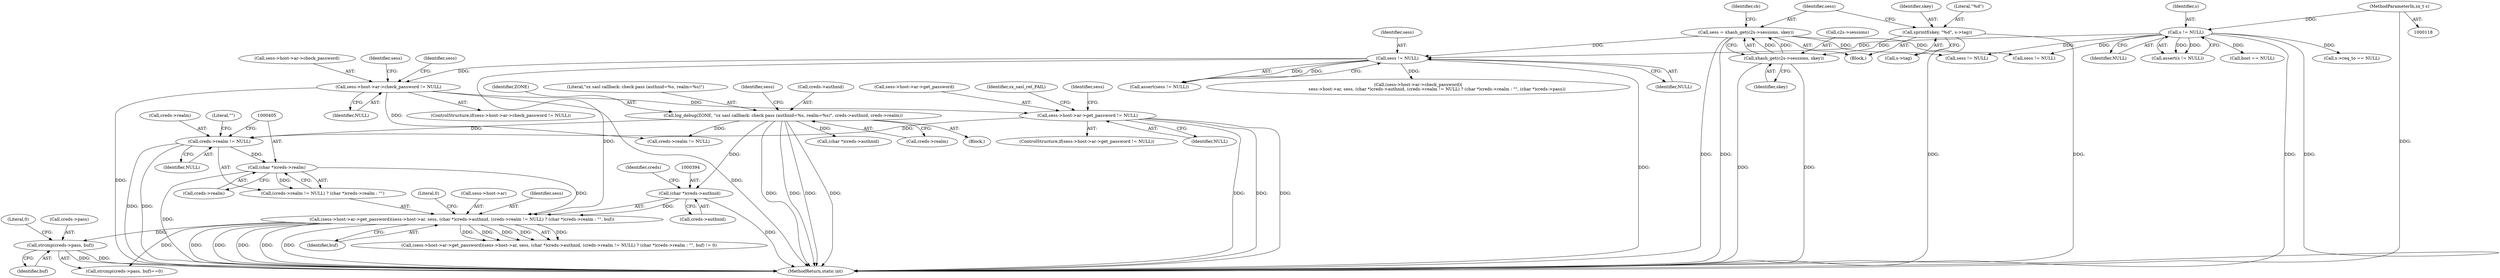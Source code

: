 digraph "0_jabberd2_8416ae54ecefa670534f27a31db71d048b9c7f16@API" {
"1000416" [label="(Call,strcmp(creds->pass, buf))"];
"1000386" [label="(Call,(sess->host->ar->get_password)(sess->host->ar, sess, (char *)creds->authnid, (creds->realm != NULL) ? (char *)creds->realm : \"\", buf))"];
"1000308" [label="(Call,sess != NULL)"];
"1000158" [label="(Call,sess = xhash_get(c2s->sessions, skey))"];
"1000160" [label="(Call,xhash_get(c2s->sessions, skey))"];
"1000152" [label="(Call,sprintf(skey, \"%d\", s->tag))"];
"1000149" [label="(Call,s != NULL)"];
"1000122" [label="(MethodParameterIn,sx_t s)"];
"1000393" [label="(Call,(char *)creds->authnid)"];
"1000316" [label="(Call,log_debug(ZONE, \"sx sasl callback: check pass (authnid=%s, realm=%s)\", creds->authnid, creds->realm))"];
"1000404" [label="(Call,(char *)creds->realm)"];
"1000399" [label="(Call,creds->realm != NULL)"];
"1000374" [label="(Call,sess->host->ar->get_password != NULL)"];
"1000326" [label="(Call,sess->host->ar->check_password != NULL)"];
"1000411" [label="(Literal,0)"];
"1000375" [label="(Call,sess->host->ar->get_password)"];
"1000410" [label="(Identifier,buf)"];
"1000398" [label="(Call,(creds->realm != NULL) ? (char *)creds->realm : \"\")"];
"1000170" [label="(Call,s->req_to == NULL)"];
"1000334" [label="(Identifier,NULL)"];
"1000415" [label="(Call,strcmp(creds->pass, buf)==0)"];
"1000151" [label="(Identifier,NULL)"];
"1000326" [label="(Call,sess->host->ar->check_password != NULL)"];
"1000421" [label="(Literal,0)"];
"1000155" [label="(Call,s->tag)"];
"1000393" [label="(Call,(char *)creds->authnid)"];
"1000400" [label="(Call,creds->realm)"];
"1000158" [label="(Call,sess = xhash_get(c2s->sessions, skey))"];
"1000385" [label="(Call,(sess->host->ar->get_password)(sess->host->ar, sess, (char *)creds->authnid, (creds->realm != NULL) ? (char *)creds->realm : \"\", buf) != 0)"];
"1000374" [label="(Call,sess->host->ar->get_password != NULL)"];
"1000148" [label="(Call,assert(s != NULL))"];
"1000404" [label="(Call,(char *)creds->realm)"];
"1000373" [label="(ControlStructure,if(sess->host->ar->get_password != NULL))"];
"1000425" [label="(Identifier,sx_sasl_ret_FAIL)"];
"1000416" [label="(Call,strcmp(creds->pass, buf))"];
"1000159" [label="(Identifier,sess)"];
"1000389" [label="(Identifier,sess)"];
"1000378" [label="(Identifier,sess)"];
"1000124" [label="(Block,)"];
"1000345" [label="(Call,(char *)creds->authnid)"];
"1000310" [label="(Identifier,NULL)"];
"1000634" [label="(Call,host == NULL)"];
"1000401" [label="(Identifier,creds)"];
"1000382" [label="(Identifier,NULL)"];
"1000318" [label="(Literal,\"sx sasl callback: check pass (authnid=%s, realm=%s)\")"];
"1000316" [label="(Call,log_debug(ZONE, \"sx sasl callback: check pass (authnid=%s, realm=%s)\", creds->authnid, creds->realm))"];
"1000403" [label="(Identifier,NULL)"];
"1000420" [label="(Identifier,buf)"];
"1000387" [label="(Call,sess->host->ar)"];
"1000327" [label="(Call,sess->host->ar->check_password)"];
"1000322" [label="(Call,creds->realm)"];
"1000341" [label="(Identifier,sess)"];
"1000152" [label="(Call,sprintf(skey, \"%d\", s->tag))"];
"1000309" [label="(Identifier,sess)"];
"1000166" [label="(Identifier,cb)"];
"1000154" [label="(Literal,\"%d\")"];
"1000330" [label="(Identifier,sess)"];
"1000429" [label="(Call,sess != NULL)"];
"1000409" [label="(Literal,\"\")"];
"1000308" [label="(Call,sess != NULL)"];
"1000164" [label="(Identifier,skey)"];
"1000395" [label="(Call,creds->authnid)"];
"1000386" [label="(Call,(sess->host->ar->get_password)(sess->host->ar, sess, (char *)creds->authnid, (creds->realm != NULL) ? (char *)creds->realm : \"\", buf))"];
"1000161" [label="(Call,c2s->sessions)"];
"1000325" [label="(ControlStructure,if(sess->host->ar->check_password != NULL))"];
"1000150" [label="(Identifier,s)"];
"1000122" [label="(MethodParameterIn,sx_t s)"];
"1000406" [label="(Call,creds->realm)"];
"1000417" [label="(Call,creds->pass)"];
"1000392" [label="(Identifier,sess)"];
"1000167" [label="(Block,)"];
"1000319" [label="(Call,creds->authnid)"];
"1000307" [label="(Call,assert(sess != NULL))"];
"1000317" [label="(Identifier,ZONE)"];
"1000160" [label="(Call,xhash_get(c2s->sessions, skey))"];
"1000153" [label="(Identifier,skey)"];
"1000338" [label="(Call,(sess->host->ar->check_password)(\n                            sess->host->ar, sess, (char *)creds->authnid, (creds->realm != NULL) ? (char *)creds->realm : \"\", (char *)creds->pass))"];
"1000149" [label="(Call,s != NULL)"];
"1000399" [label="(Call,creds->realm != NULL)"];
"1000766" [label="(MethodReturn,static int)"];
"1000244" [label="(Call,sess != NULL)"];
"1000351" [label="(Call,creds->realm != NULL)"];
"1000416" -> "1000415"  [label="AST: "];
"1000416" -> "1000420"  [label="CFG: "];
"1000417" -> "1000416"  [label="AST: "];
"1000420" -> "1000416"  [label="AST: "];
"1000421" -> "1000416"  [label="CFG: "];
"1000416" -> "1000766"  [label="DDG: "];
"1000416" -> "1000766"  [label="DDG: "];
"1000386" -> "1000416"  [label="DDG: "];
"1000386" -> "1000385"  [label="AST: "];
"1000386" -> "1000410"  [label="CFG: "];
"1000387" -> "1000386"  [label="AST: "];
"1000392" -> "1000386"  [label="AST: "];
"1000393" -> "1000386"  [label="AST: "];
"1000398" -> "1000386"  [label="AST: "];
"1000410" -> "1000386"  [label="AST: "];
"1000411" -> "1000386"  [label="CFG: "];
"1000386" -> "1000766"  [label="DDG: "];
"1000386" -> "1000766"  [label="DDG: "];
"1000386" -> "1000766"  [label="DDG: "];
"1000386" -> "1000766"  [label="DDG: "];
"1000386" -> "1000766"  [label="DDG: "];
"1000386" -> "1000385"  [label="DDG: "];
"1000386" -> "1000385"  [label="DDG: "];
"1000386" -> "1000385"  [label="DDG: "];
"1000386" -> "1000385"  [label="DDG: "];
"1000386" -> "1000385"  [label="DDG: "];
"1000308" -> "1000386"  [label="DDG: "];
"1000393" -> "1000386"  [label="DDG: "];
"1000404" -> "1000386"  [label="DDG: "];
"1000386" -> "1000415"  [label="DDG: "];
"1000308" -> "1000307"  [label="AST: "];
"1000308" -> "1000310"  [label="CFG: "];
"1000309" -> "1000308"  [label="AST: "];
"1000310" -> "1000308"  [label="AST: "];
"1000307" -> "1000308"  [label="CFG: "];
"1000308" -> "1000766"  [label="DDG: "];
"1000308" -> "1000307"  [label="DDG: "];
"1000308" -> "1000307"  [label="DDG: "];
"1000158" -> "1000308"  [label="DDG: "];
"1000149" -> "1000308"  [label="DDG: "];
"1000308" -> "1000326"  [label="DDG: "];
"1000308" -> "1000338"  [label="DDG: "];
"1000158" -> "1000124"  [label="AST: "];
"1000158" -> "1000160"  [label="CFG: "];
"1000159" -> "1000158"  [label="AST: "];
"1000160" -> "1000158"  [label="AST: "];
"1000166" -> "1000158"  [label="CFG: "];
"1000158" -> "1000766"  [label="DDG: "];
"1000158" -> "1000766"  [label="DDG: "];
"1000160" -> "1000158"  [label="DDG: "];
"1000160" -> "1000158"  [label="DDG: "];
"1000158" -> "1000244"  [label="DDG: "];
"1000158" -> "1000429"  [label="DDG: "];
"1000160" -> "1000164"  [label="CFG: "];
"1000161" -> "1000160"  [label="AST: "];
"1000164" -> "1000160"  [label="AST: "];
"1000160" -> "1000766"  [label="DDG: "];
"1000160" -> "1000766"  [label="DDG: "];
"1000152" -> "1000160"  [label="DDG: "];
"1000152" -> "1000124"  [label="AST: "];
"1000152" -> "1000155"  [label="CFG: "];
"1000153" -> "1000152"  [label="AST: "];
"1000154" -> "1000152"  [label="AST: "];
"1000155" -> "1000152"  [label="AST: "];
"1000159" -> "1000152"  [label="CFG: "];
"1000152" -> "1000766"  [label="DDG: "];
"1000152" -> "1000766"  [label="DDG: "];
"1000149" -> "1000148"  [label="AST: "];
"1000149" -> "1000151"  [label="CFG: "];
"1000150" -> "1000149"  [label="AST: "];
"1000151" -> "1000149"  [label="AST: "];
"1000148" -> "1000149"  [label="CFG: "];
"1000149" -> "1000766"  [label="DDG: "];
"1000149" -> "1000766"  [label="DDG: "];
"1000149" -> "1000148"  [label="DDG: "];
"1000149" -> "1000148"  [label="DDG: "];
"1000122" -> "1000149"  [label="DDG: "];
"1000149" -> "1000170"  [label="DDG: "];
"1000149" -> "1000244"  [label="DDG: "];
"1000149" -> "1000429"  [label="DDG: "];
"1000149" -> "1000634"  [label="DDG: "];
"1000122" -> "1000118"  [label="AST: "];
"1000122" -> "1000766"  [label="DDG: "];
"1000393" -> "1000395"  [label="CFG: "];
"1000394" -> "1000393"  [label="AST: "];
"1000395" -> "1000393"  [label="AST: "];
"1000401" -> "1000393"  [label="CFG: "];
"1000393" -> "1000766"  [label="DDG: "];
"1000316" -> "1000393"  [label="DDG: "];
"1000316" -> "1000167"  [label="AST: "];
"1000316" -> "1000322"  [label="CFG: "];
"1000317" -> "1000316"  [label="AST: "];
"1000318" -> "1000316"  [label="AST: "];
"1000319" -> "1000316"  [label="AST: "];
"1000322" -> "1000316"  [label="AST: "];
"1000330" -> "1000316"  [label="CFG: "];
"1000316" -> "1000766"  [label="DDG: "];
"1000316" -> "1000766"  [label="DDG: "];
"1000316" -> "1000766"  [label="DDG: "];
"1000316" -> "1000766"  [label="DDG: "];
"1000316" -> "1000345"  [label="DDG: "];
"1000316" -> "1000351"  [label="DDG: "];
"1000316" -> "1000399"  [label="DDG: "];
"1000404" -> "1000398"  [label="AST: "];
"1000404" -> "1000406"  [label="CFG: "];
"1000405" -> "1000404"  [label="AST: "];
"1000406" -> "1000404"  [label="AST: "];
"1000398" -> "1000404"  [label="CFG: "];
"1000404" -> "1000766"  [label="DDG: "];
"1000404" -> "1000398"  [label="DDG: "];
"1000399" -> "1000404"  [label="DDG: "];
"1000399" -> "1000398"  [label="AST: "];
"1000399" -> "1000403"  [label="CFG: "];
"1000400" -> "1000399"  [label="AST: "];
"1000403" -> "1000399"  [label="AST: "];
"1000405" -> "1000399"  [label="CFG: "];
"1000409" -> "1000399"  [label="CFG: "];
"1000399" -> "1000766"  [label="DDG: "];
"1000399" -> "1000766"  [label="DDG: "];
"1000374" -> "1000399"  [label="DDG: "];
"1000374" -> "1000373"  [label="AST: "];
"1000374" -> "1000382"  [label="CFG: "];
"1000375" -> "1000374"  [label="AST: "];
"1000382" -> "1000374"  [label="AST: "];
"1000389" -> "1000374"  [label="CFG: "];
"1000425" -> "1000374"  [label="CFG: "];
"1000374" -> "1000766"  [label="DDG: "];
"1000374" -> "1000766"  [label="DDG: "];
"1000374" -> "1000766"  [label="DDG: "];
"1000326" -> "1000374"  [label="DDG: "];
"1000326" -> "1000325"  [label="AST: "];
"1000326" -> "1000334"  [label="CFG: "];
"1000327" -> "1000326"  [label="AST: "];
"1000334" -> "1000326"  [label="AST: "];
"1000341" -> "1000326"  [label="CFG: "];
"1000378" -> "1000326"  [label="CFG: "];
"1000326" -> "1000766"  [label="DDG: "];
"1000326" -> "1000766"  [label="DDG: "];
"1000326" -> "1000351"  [label="DDG: "];
}
